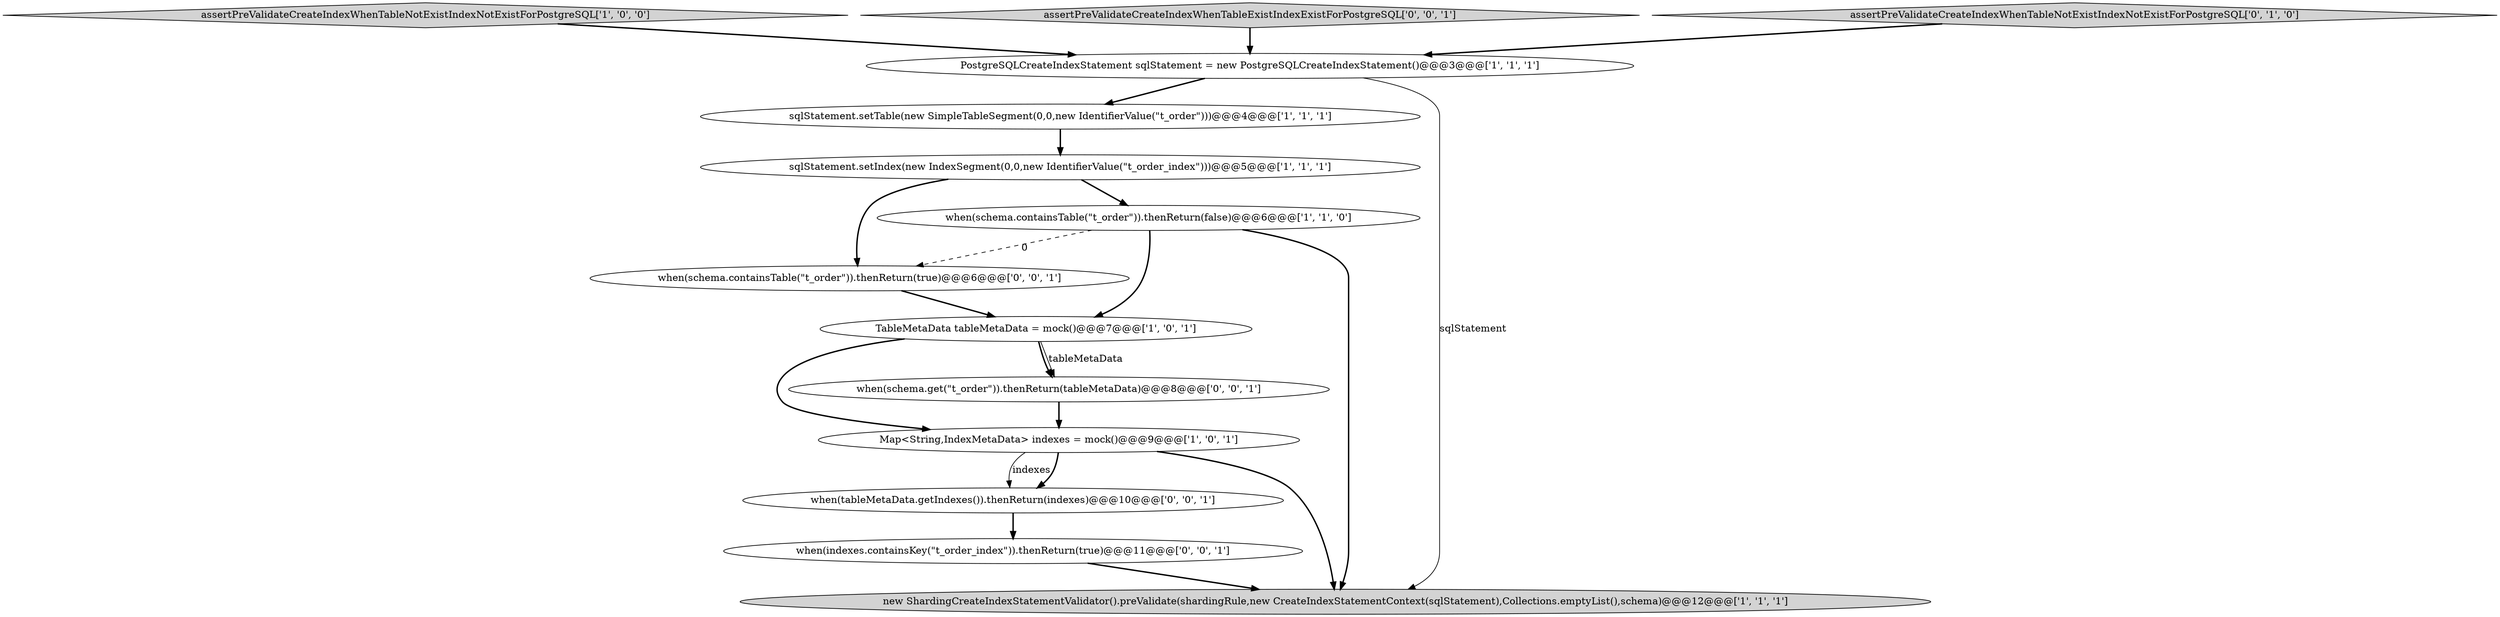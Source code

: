 digraph {
2 [style = filled, label = "sqlStatement.setTable(new SimpleTableSegment(0,0,new IdentifierValue(\"t_order\")))@@@4@@@['1', '1', '1']", fillcolor = white, shape = ellipse image = "AAA0AAABBB1BBB"];
5 [style = filled, label = "sqlStatement.setIndex(new IndexSegment(0,0,new IdentifierValue(\"t_order_index\")))@@@5@@@['1', '1', '1']", fillcolor = white, shape = ellipse image = "AAA0AAABBB1BBB"];
0 [style = filled, label = "Map<String,IndexMetaData> indexes = mock()@@@9@@@['1', '0', '1']", fillcolor = white, shape = ellipse image = "AAA0AAABBB1BBB"];
9 [style = filled, label = "when(tableMetaData.getIndexes()).thenReturn(indexes)@@@10@@@['0', '0', '1']", fillcolor = white, shape = ellipse image = "AAA0AAABBB3BBB"];
4 [style = filled, label = "TableMetaData tableMetaData = mock()@@@7@@@['1', '0', '1']", fillcolor = white, shape = ellipse image = "AAA0AAABBB1BBB"];
7 [style = filled, label = "assertPreValidateCreateIndexWhenTableNotExistIndexNotExistForPostgreSQL['1', '0', '0']", fillcolor = lightgray, shape = diamond image = "AAA0AAABBB1BBB"];
13 [style = filled, label = "assertPreValidateCreateIndexWhenTableExistIndexExistForPostgreSQL['0', '0', '1']", fillcolor = lightgray, shape = diamond image = "AAA0AAABBB3BBB"];
12 [style = filled, label = "when(indexes.containsKey(\"t_order_index\")).thenReturn(true)@@@11@@@['0', '0', '1']", fillcolor = white, shape = ellipse image = "AAA0AAABBB3BBB"];
10 [style = filled, label = "when(schema.containsTable(\"t_order\")).thenReturn(true)@@@6@@@['0', '0', '1']", fillcolor = white, shape = ellipse image = "AAA0AAABBB3BBB"];
8 [style = filled, label = "assertPreValidateCreateIndexWhenTableNotExistIndexNotExistForPostgreSQL['0', '1', '0']", fillcolor = lightgray, shape = diamond image = "AAA0AAABBB2BBB"];
11 [style = filled, label = "when(schema.get(\"t_order\")).thenReturn(tableMetaData)@@@8@@@['0', '0', '1']", fillcolor = white, shape = ellipse image = "AAA0AAABBB3BBB"];
3 [style = filled, label = "when(schema.containsTable(\"t_order\")).thenReturn(false)@@@6@@@['1', '1', '0']", fillcolor = white, shape = ellipse image = "AAA0AAABBB1BBB"];
1 [style = filled, label = "PostgreSQLCreateIndexStatement sqlStatement = new PostgreSQLCreateIndexStatement()@@@3@@@['1', '1', '1']", fillcolor = white, shape = ellipse image = "AAA0AAABBB1BBB"];
6 [style = filled, label = "new ShardingCreateIndexStatementValidator().preValidate(shardingRule,new CreateIndexStatementContext(sqlStatement),Collections.emptyList(),schema)@@@12@@@['1', '1', '1']", fillcolor = lightgray, shape = ellipse image = "AAA0AAABBB1BBB"];
0->6 [style = bold, label=""];
0->9 [style = solid, label="indexes"];
1->6 [style = solid, label="sqlStatement"];
2->5 [style = bold, label=""];
3->10 [style = dashed, label="0"];
11->0 [style = bold, label=""];
4->11 [style = bold, label=""];
0->9 [style = bold, label=""];
5->10 [style = bold, label=""];
4->11 [style = solid, label="tableMetaData"];
3->6 [style = bold, label=""];
8->1 [style = bold, label=""];
10->4 [style = bold, label=""];
13->1 [style = bold, label=""];
5->3 [style = bold, label=""];
7->1 [style = bold, label=""];
1->2 [style = bold, label=""];
3->4 [style = bold, label=""];
4->0 [style = bold, label=""];
12->6 [style = bold, label=""];
9->12 [style = bold, label=""];
}
